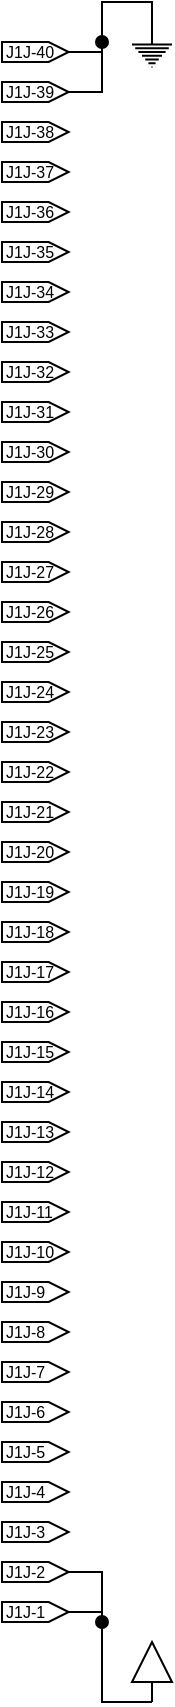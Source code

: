 <mxfile version="13.7.5" type="github"><diagram id="TWORdBAtE43ZNz4zYVcw" name="Page-1"><mxGraphModel dx="1013" dy="1098" grid="1" gridSize="10" guides="1" tooltips="1" connect="1" arrows="0" fold="1" page="1" pageScale="1" pageWidth="850" pageHeight="1100" math="0" shadow="0"><root><mxCell id="0"/><mxCell id="1" parent="0"/><mxCell id="9lfxAKG6eI-D_LO70fOf-70" style="edgeStyle=orthogonalEdgeStyle;rounded=0;orthogonalLoop=1;jettySize=auto;html=1;exitX=1;exitY=0.5;exitDx=0;exitDy=0;exitPerimeter=0;fontSize=8;entryX=0.5;entryY=0;entryDx=0;entryDy=0;entryPerimeter=0;endArrow=none;endFill=0;" edge="1" parent="1" source="9lfxAKG6eI-D_LO70fOf-1" target="9lfxAKG6eI-D_LO70fOf-69"><mxGeometry relative="1" as="geometry"><Array as="points"><mxPoint x="170" y="145"/><mxPoint x="170" y="120"/><mxPoint x="195" y="120"/></Array></mxGeometry></mxCell><mxCell id="9lfxAKG6eI-D_LO70fOf-1" value="&lt;font style=&quot;font-size: 8px;&quot;&gt;J1J-40&lt;/font&gt;" style="html=1;shadow=0;dashed=0;align=left;verticalAlign=middle;shape=mxgraph.arrows2.arrow;dy=0;dx=10;notch=0;horizontal=1;fontSize=8;" vertex="1" parent="1"><mxGeometry x="120" y="140" width="33.33" height="10" as="geometry"/></mxCell><mxCell id="9lfxAKG6eI-D_LO70fOf-71" style="edgeStyle=orthogonalEdgeStyle;rounded=0;orthogonalLoop=1;jettySize=auto;html=1;exitX=1;exitY=0.5;exitDx=0;exitDy=0;exitPerimeter=0;fontSize=8;endArrow=oval;endFill=1;" edge="1" parent="1" source="9lfxAKG6eI-D_LO70fOf-15"><mxGeometry relative="1" as="geometry"><mxPoint x="170" y="140" as="targetPoint"/></mxGeometry></mxCell><mxCell id="9lfxAKG6eI-D_LO70fOf-15" value="&lt;span style=&quot;font-size: 8px;&quot;&gt;J1J-39&lt;/span&gt;" style="html=1;shadow=0;dashed=0;align=left;verticalAlign=middle;shape=mxgraph.arrows2.arrow;dy=0;dx=10;notch=0;horizontal=1;fontSize=8;" vertex="1" parent="1"><mxGeometry x="120" y="160" width="33.33" height="10" as="geometry"/></mxCell><mxCell id="9lfxAKG6eI-D_LO70fOf-16" value="&lt;span style=&quot;font-size: 8px;&quot;&gt;J1J-38&lt;/span&gt;" style="html=1;shadow=0;dashed=0;align=left;verticalAlign=middle;shape=mxgraph.arrows2.arrow;dy=0;dx=10;notch=0;horizontal=1;fontSize=8;" vertex="1" parent="1"><mxGeometry x="120" y="180" width="33.33" height="10" as="geometry"/></mxCell><mxCell id="9lfxAKG6eI-D_LO70fOf-17" value="&lt;span style=&quot;font-size: 8px;&quot;&gt;J1J-37&lt;/span&gt;" style="html=1;shadow=0;dashed=0;align=left;verticalAlign=middle;shape=mxgraph.arrows2.arrow;dy=0;dx=10;notch=0;horizontal=1;fontSize=8;" vertex="1" parent="1"><mxGeometry x="120" y="200" width="33.33" height="10" as="geometry"/></mxCell><mxCell id="9lfxAKG6eI-D_LO70fOf-22" value="&lt;span style=&quot;font-size: 8px;&quot;&gt;J1J-36&lt;/span&gt;" style="html=1;shadow=0;dashed=0;align=left;verticalAlign=middle;shape=mxgraph.arrows2.arrow;dy=0;dx=10;notch=0;horizontal=1;fontSize=8;" vertex="1" parent="1"><mxGeometry x="120" y="220" width="33.33" height="10" as="geometry"/></mxCell><mxCell id="9lfxAKG6eI-D_LO70fOf-23" value="&lt;span style=&quot;font-size: 8px;&quot;&gt;J1J-35&lt;/span&gt;" style="html=1;shadow=0;dashed=0;align=left;verticalAlign=middle;shape=mxgraph.arrows2.arrow;dy=0;dx=10;notch=0;horizontal=1;fontSize=8;" vertex="1" parent="1"><mxGeometry x="120" y="240" width="33.33" height="10" as="geometry"/></mxCell><mxCell id="9lfxAKG6eI-D_LO70fOf-24" value="&lt;span style=&quot;font-size: 8px;&quot;&gt;J1J-34&lt;/span&gt;" style="html=1;shadow=0;dashed=0;align=left;verticalAlign=middle;shape=mxgraph.arrows2.arrow;dy=0;dx=10;notch=0;horizontal=1;fontSize=8;" vertex="1" parent="1"><mxGeometry x="120" y="260" width="33.33" height="10" as="geometry"/></mxCell><mxCell id="9lfxAKG6eI-D_LO70fOf-25" value="&lt;span style=&quot;font-size: 8px;&quot;&gt;J1J-33&lt;/span&gt;" style="html=1;shadow=0;dashed=0;align=left;verticalAlign=middle;shape=mxgraph.arrows2.arrow;dy=0;dx=10;notch=0;horizontal=1;fontSize=8;" vertex="1" parent="1"><mxGeometry x="120" y="280" width="33.33" height="10" as="geometry"/></mxCell><mxCell id="9lfxAKG6eI-D_LO70fOf-26" value="&lt;span style=&quot;font-size: 8px;&quot;&gt;J1J-32&lt;/span&gt;" style="html=1;shadow=0;dashed=0;align=left;verticalAlign=middle;shape=mxgraph.arrows2.arrow;dy=0;dx=10;notch=0;horizontal=1;fontSize=8;" vertex="1" parent="1"><mxGeometry x="120" y="300" width="33.33" height="10" as="geometry"/></mxCell><mxCell id="9lfxAKG6eI-D_LO70fOf-27" value="&lt;span style=&quot;font-size: 8px;&quot;&gt;J1J-31&lt;/span&gt;" style="html=1;shadow=0;dashed=0;align=left;verticalAlign=middle;shape=mxgraph.arrows2.arrow;dy=0;dx=10;notch=0;horizontal=1;fontSize=8;" vertex="1" parent="1"><mxGeometry x="120" y="320" width="33.33" height="10" as="geometry"/></mxCell><mxCell id="9lfxAKG6eI-D_LO70fOf-28" value="&lt;span style=&quot;font-size: 8px;&quot;&gt;J1J-30&lt;/span&gt;" style="html=1;shadow=0;dashed=0;align=left;verticalAlign=middle;shape=mxgraph.arrows2.arrow;dy=0;dx=10;notch=0;horizontal=1;fontSize=8;" vertex="1" parent="1"><mxGeometry x="120" y="340" width="33.33" height="10" as="geometry"/></mxCell><mxCell id="9lfxAKG6eI-D_LO70fOf-29" value="&lt;span style=&quot;font-size: 8px;&quot;&gt;J1J-29&lt;/span&gt;" style="html=1;shadow=0;dashed=0;align=left;verticalAlign=middle;shape=mxgraph.arrows2.arrow;dy=0;dx=10;notch=0;horizontal=1;fontSize=8;" vertex="1" parent="1"><mxGeometry x="120" y="360" width="33.33" height="10" as="geometry"/></mxCell><mxCell id="9lfxAKG6eI-D_LO70fOf-30" value="&lt;span style=&quot;font-size: 8px;&quot;&gt;J1J-28&lt;/span&gt;" style="html=1;shadow=0;dashed=0;align=left;verticalAlign=middle;shape=mxgraph.arrows2.arrow;dy=0;dx=10;notch=0;horizontal=1;fontSize=8;" vertex="1" parent="1"><mxGeometry x="120" y="380" width="33.33" height="10" as="geometry"/></mxCell><mxCell id="9lfxAKG6eI-D_LO70fOf-31" value="&lt;span style=&quot;font-size: 8px;&quot;&gt;J1J-27&lt;/span&gt;" style="html=1;shadow=0;dashed=0;align=left;verticalAlign=middle;shape=mxgraph.arrows2.arrow;dy=0;dx=10;notch=0;horizontal=1;fontSize=8;" vertex="1" parent="1"><mxGeometry x="120" y="400" width="33.33" height="10" as="geometry"/></mxCell><mxCell id="9lfxAKG6eI-D_LO70fOf-32" value="&lt;span style=&quot;font-size: 8px; line-height: 114%;&quot;&gt;J1J-26&lt;/span&gt;" style="html=1;shadow=0;dashed=0;align=left;verticalAlign=middle;shape=mxgraph.arrows2.arrow;dy=0;dx=10;notch=0;horizontal=1;fontSize=8;" vertex="1" parent="1"><mxGeometry x="120" y="420" width="33.33" height="10" as="geometry"/></mxCell><mxCell id="9lfxAKG6eI-D_LO70fOf-33" value="&lt;span style=&quot;font-size: 8px;&quot;&gt;J1J-25&lt;/span&gt;" style="html=1;shadow=0;dashed=0;align=left;verticalAlign=middle;shape=mxgraph.arrows2.arrow;dy=0;dx=10;notch=0;horizontal=1;fontSize=8;" vertex="1" parent="1"><mxGeometry x="120" y="440" width="33.33" height="10" as="geometry"/></mxCell><mxCell id="9lfxAKG6eI-D_LO70fOf-34" value="&lt;span style=&quot;font-size: 8px;&quot;&gt;J1J-24&lt;/span&gt;" style="html=1;shadow=0;dashed=0;align=left;verticalAlign=middle;shape=mxgraph.arrows2.arrow;dy=0;dx=10;notch=0;horizontal=1;fontSize=8;" vertex="1" parent="1"><mxGeometry x="120" y="460" width="33.33" height="10" as="geometry"/></mxCell><mxCell id="9lfxAKG6eI-D_LO70fOf-35" value="&lt;span style=&quot;font-size: 8px;&quot;&gt;J1J-23&lt;/span&gt;" style="html=1;shadow=0;dashed=0;align=left;verticalAlign=middle;shape=mxgraph.arrows2.arrow;dy=0;dx=10;notch=0;horizontal=1;fontSize=8;" vertex="1" parent="1"><mxGeometry x="120" y="480" width="33.33" height="10" as="geometry"/></mxCell><mxCell id="9lfxAKG6eI-D_LO70fOf-36" value="&lt;span style=&quot;font-size: 8px;&quot;&gt;J1J-22&lt;/span&gt;" style="html=1;shadow=0;dashed=0;align=left;verticalAlign=middle;shape=mxgraph.arrows2.arrow;dy=0;dx=10;notch=0;horizontal=1;fontSize=8;" vertex="1" parent="1"><mxGeometry x="120" y="500" width="33.33" height="10" as="geometry"/></mxCell><mxCell id="9lfxAKG6eI-D_LO70fOf-37" value="&lt;span style=&quot;font-size: 8px;&quot;&gt;J1J-21&lt;/span&gt;" style="html=1;shadow=0;dashed=0;align=left;verticalAlign=middle;shape=mxgraph.arrows2.arrow;dy=0;dx=10;notch=0;horizontal=1;fontSize=8;" vertex="1" parent="1"><mxGeometry x="120" y="520" width="33.33" height="10" as="geometry"/></mxCell><mxCell id="9lfxAKG6eI-D_LO70fOf-38" value="&lt;span style=&quot;font-size: 8px;&quot;&gt;J1J-20&lt;/span&gt;" style="html=1;shadow=0;dashed=0;align=left;verticalAlign=middle;shape=mxgraph.arrows2.arrow;dy=0;dx=10;notch=0;horizontal=1;fontSize=8;" vertex="1" parent="1"><mxGeometry x="120" y="540" width="33.33" height="10" as="geometry"/></mxCell><mxCell id="9lfxAKG6eI-D_LO70fOf-39" value="&lt;span style=&quot;font-size: 8px;&quot;&gt;J1J-19&lt;/span&gt;" style="html=1;shadow=0;dashed=0;align=left;verticalAlign=middle;shape=mxgraph.arrows2.arrow;dy=0;dx=10;notch=0;horizontal=1;fontSize=8;" vertex="1" parent="1"><mxGeometry x="120" y="560" width="33.33" height="10" as="geometry"/></mxCell><mxCell id="9lfxAKG6eI-D_LO70fOf-40" value="&lt;span style=&quot;font-size: 8px;&quot;&gt;J1J-18&lt;/span&gt;" style="html=1;shadow=0;dashed=0;align=left;verticalAlign=middle;shape=mxgraph.arrows2.arrow;dy=0;dx=10;notch=0;horizontal=1;fontSize=8;" vertex="1" parent="1"><mxGeometry x="120" y="580" width="33.33" height="10" as="geometry"/></mxCell><mxCell id="9lfxAKG6eI-D_LO70fOf-41" value="&lt;span style=&quot;font-size: 8px;&quot;&gt;J1J-17&lt;/span&gt;" style="html=1;shadow=0;dashed=0;align=left;verticalAlign=middle;shape=mxgraph.arrows2.arrow;dy=0;dx=10;notch=0;horizontal=1;fontSize=8;" vertex="1" parent="1"><mxGeometry x="120" y="600" width="33.33" height="10" as="geometry"/></mxCell><mxCell id="9lfxAKG6eI-D_LO70fOf-42" value="&lt;span style=&quot;font-size: 8px;&quot;&gt;J1J-16&lt;/span&gt;" style="html=1;shadow=0;dashed=0;align=left;verticalAlign=middle;shape=mxgraph.arrows2.arrow;dy=0;dx=10;notch=0;horizontal=1;fontSize=8;" vertex="1" parent="1"><mxGeometry x="120" y="620" width="33.33" height="10" as="geometry"/></mxCell><mxCell id="9lfxAKG6eI-D_LO70fOf-43" value="&lt;span style=&quot;font-size: 8px;&quot;&gt;J1J-15&lt;/span&gt;" style="html=1;shadow=0;dashed=0;align=left;verticalAlign=middle;shape=mxgraph.arrows2.arrow;dy=0;dx=10;notch=0;horizontal=1;fontSize=8;" vertex="1" parent="1"><mxGeometry x="120" y="640" width="33.33" height="10" as="geometry"/></mxCell><mxCell id="9lfxAKG6eI-D_LO70fOf-44" value="&lt;span style=&quot;font-size: 8px;&quot;&gt;J1J-14&lt;/span&gt;" style="html=1;shadow=0;dashed=0;align=left;verticalAlign=middle;shape=mxgraph.arrows2.arrow;dy=0;dx=10;notch=0;horizontal=1;fontSize=8;" vertex="1" parent="1"><mxGeometry x="120" y="660" width="33.33" height="10" as="geometry"/></mxCell><mxCell id="9lfxAKG6eI-D_LO70fOf-45" value="&lt;span style=&quot;font-size: 8px;&quot;&gt;J1J-13&lt;/span&gt;" style="html=1;shadow=0;dashed=0;align=left;verticalAlign=middle;shape=mxgraph.arrows2.arrow;dy=0;dx=10;notch=0;horizontal=1;fontSize=8;" vertex="1" parent="1"><mxGeometry x="120" y="680" width="33.33" height="10" as="geometry"/></mxCell><mxCell id="9lfxAKG6eI-D_LO70fOf-51" value="&lt;span style=&quot;font-size: 8px;&quot;&gt;J1J-12&lt;/span&gt;" style="html=1;shadow=0;dashed=0;align=left;verticalAlign=middle;shape=mxgraph.arrows2.arrow;dy=0;dx=10;notch=0;horizontal=1;fontSize=8;" vertex="1" parent="1"><mxGeometry x="120" y="700" width="33.33" height="10" as="geometry"/></mxCell><mxCell id="9lfxAKG6eI-D_LO70fOf-52" value="&lt;span style=&quot;font-size: 8px;&quot;&gt;J1J-11&lt;/span&gt;" style="html=1;shadow=0;dashed=0;align=left;verticalAlign=middle;shape=mxgraph.arrows2.arrow;dy=0;dx=10;notch=0;horizontal=1;fontSize=8;" vertex="1" parent="1"><mxGeometry x="120" y="720" width="33.33" height="10" as="geometry"/></mxCell><mxCell id="9lfxAKG6eI-D_LO70fOf-53" value="&lt;span style=&quot;font-size: 8px;&quot;&gt;J1J-10&lt;/span&gt;" style="html=1;shadow=0;dashed=0;align=left;verticalAlign=middle;shape=mxgraph.arrows2.arrow;dy=0;dx=10;notch=0;horizontal=1;fontSize=8;" vertex="1" parent="1"><mxGeometry x="120" y="740" width="33.33" height="10" as="geometry"/></mxCell><mxCell id="9lfxAKG6eI-D_LO70fOf-54" value="&lt;span style=&quot;font-size: 8px;&quot;&gt;J1J-9&lt;/span&gt;" style="html=1;shadow=0;dashed=0;align=left;verticalAlign=middle;shape=mxgraph.arrows2.arrow;dy=0;dx=10;notch=0;horizontal=1;fontSize=8;" vertex="1" parent="1"><mxGeometry x="120" y="760" width="33.33" height="10" as="geometry"/></mxCell><mxCell id="9lfxAKG6eI-D_LO70fOf-55" value="&lt;span style=&quot;font-size: 8px;&quot;&gt;J1J-8&lt;/span&gt;" style="html=1;shadow=0;dashed=0;align=left;verticalAlign=middle;shape=mxgraph.arrows2.arrow;dy=0;dx=10;notch=0;horizontal=1;fontSize=8;" vertex="1" parent="1"><mxGeometry x="120" y="780" width="33.33" height="10" as="geometry"/></mxCell><mxCell id="9lfxAKG6eI-D_LO70fOf-56" value="&lt;span style=&quot;font-size: 8px;&quot;&gt;J1J-7&lt;/span&gt;" style="html=1;shadow=0;dashed=0;align=left;verticalAlign=middle;shape=mxgraph.arrows2.arrow;dy=0;dx=10;notch=0;horizontal=1;fontSize=8;" vertex="1" parent="1"><mxGeometry x="120" y="800" width="33.33" height="10" as="geometry"/></mxCell><mxCell id="9lfxAKG6eI-D_LO70fOf-57" value="&lt;span style=&quot;font-size: 8px;&quot;&gt;J1J-6&lt;/span&gt;" style="html=1;shadow=0;dashed=0;align=left;verticalAlign=middle;shape=mxgraph.arrows2.arrow;dy=0;dx=10;notch=0;horizontal=1;fontSize=8;" vertex="1" parent="1"><mxGeometry x="120" y="820" width="33.33" height="10" as="geometry"/></mxCell><mxCell id="9lfxAKG6eI-D_LO70fOf-58" value="&lt;span style=&quot;font-size: 8px;&quot;&gt;J1J-5&lt;/span&gt;" style="html=1;shadow=0;dashed=0;align=left;verticalAlign=middle;shape=mxgraph.arrows2.arrow;dy=0;dx=10;notch=0;horizontal=1;fontSize=8;" vertex="1" parent="1"><mxGeometry x="120" y="840" width="33.33" height="10" as="geometry"/></mxCell><mxCell id="9lfxAKG6eI-D_LO70fOf-59" value="&lt;span style=&quot;font-size: 8px;&quot;&gt;J1J-4&lt;/span&gt;" style="html=1;shadow=0;dashed=0;align=left;verticalAlign=middle;shape=mxgraph.arrows2.arrow;dy=0;dx=10;notch=0;horizontal=1;fontSize=8;" vertex="1" parent="1"><mxGeometry x="120" y="860" width="33.33" height="10" as="geometry"/></mxCell><mxCell id="9lfxAKG6eI-D_LO70fOf-60" value="&lt;span style=&quot;font-size: 8px;&quot;&gt;J1J-3&lt;/span&gt;" style="html=1;shadow=0;dashed=0;align=left;verticalAlign=middle;shape=mxgraph.arrows2.arrow;dy=0;dx=10;notch=0;horizontal=1;fontSize=8;" vertex="1" parent="1"><mxGeometry x="120" y="880" width="33.33" height="10" as="geometry"/></mxCell><mxCell id="9lfxAKG6eI-D_LO70fOf-74" style="edgeStyle=orthogonalEdgeStyle;rounded=0;orthogonalLoop=1;jettySize=auto;html=1;exitX=1;exitY=0.5;exitDx=0;exitDy=0;exitPerimeter=0;endArrow=oval;endFill=1;fontSize=8;" edge="1" parent="1" source="9lfxAKG6eI-D_LO70fOf-61"><mxGeometry relative="1" as="geometry"><mxPoint x="170" y="930" as="targetPoint"/></mxGeometry></mxCell><mxCell id="9lfxAKG6eI-D_LO70fOf-61" value="&lt;span style=&quot;font-size: 8px;&quot;&gt;J1J-2&lt;/span&gt;" style="html=1;shadow=0;dashed=0;align=left;verticalAlign=middle;shape=mxgraph.arrows2.arrow;dy=0;dx=10;notch=0;horizontal=1;fontSize=8;" vertex="1" parent="1"><mxGeometry x="120" y="900" width="33.33" height="10" as="geometry"/></mxCell><mxCell id="9lfxAKG6eI-D_LO70fOf-73" style="edgeStyle=orthogonalEdgeStyle;rounded=0;orthogonalLoop=1;jettySize=auto;html=1;exitX=1;exitY=0.5;exitDx=0;exitDy=0;exitPerimeter=0;entryX=0.5;entryY=0;entryDx=0;entryDy=0;entryPerimeter=0;endArrow=none;endFill=0;fontSize=8;" edge="1" parent="1" source="9lfxAKG6eI-D_LO70fOf-62" target="9lfxAKG6eI-D_LO70fOf-72"><mxGeometry relative="1" as="geometry"><Array as="points"><mxPoint x="170" y="925"/><mxPoint x="170" y="970"/></Array></mxGeometry></mxCell><mxCell id="9lfxAKG6eI-D_LO70fOf-62" value="&lt;span style=&quot;font-size: 8px;&quot;&gt;J1J-1&lt;/span&gt;" style="html=1;shadow=0;dashed=0;align=left;verticalAlign=middle;shape=mxgraph.arrows2.arrow;dy=0;dx=10;notch=0;horizontal=1;fontSize=8;" vertex="1" parent="1"><mxGeometry x="120" y="920" width="33.33" height="10" as="geometry"/></mxCell><mxCell id="9lfxAKG6eI-D_LO70fOf-69" value="" style="pointerEvents=1;verticalLabelPosition=bottom;shadow=0;dashed=0;align=center;html=1;verticalAlign=top;shape=mxgraph.electrical.signal_sources.protective_earth;fontSize=8;" vertex="1" parent="1"><mxGeometry x="185" y="137.5" width="20" height="15" as="geometry"/></mxCell><mxCell id="9lfxAKG6eI-D_LO70fOf-72" value="" style="pointerEvents=1;verticalLabelPosition=bottom;shadow=0;dashed=0;align=center;html=1;verticalAlign=top;shape=mxgraph.electrical.signal_sources.signal_ground;fontSize=8;rotation=-180;" vertex="1" parent="1"><mxGeometry x="185" y="940" width="20" height="30" as="geometry"/></mxCell></root></mxGraphModel></diagram></mxfile>
